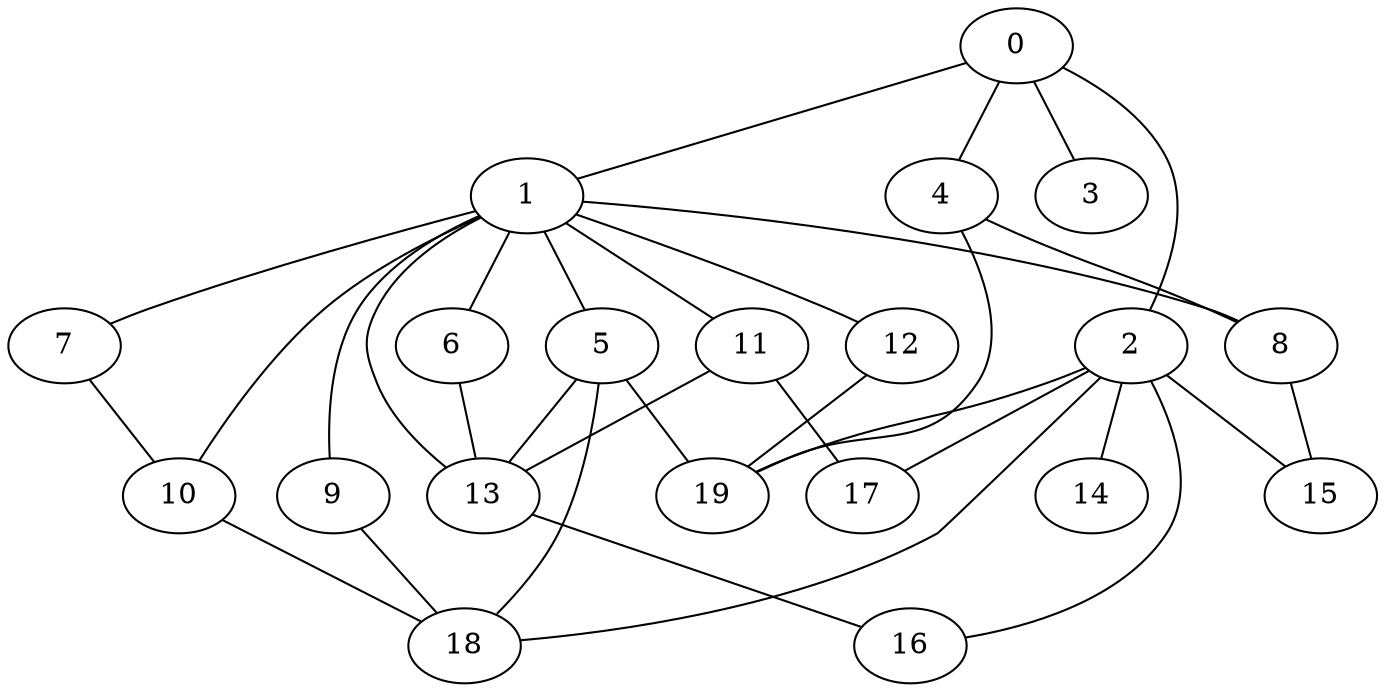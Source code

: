 graph graphname {0--1
0--2
0--3
0--4
1--5
1--6
1--7
1--8
1--9
1--10
1--11
1--12
1--13
2--14
2--15
2--16
2--17
2--18
2--19
4--8
4--19
5--13
5--18
5--19
6--13
7--10
8--15
9--18
10--18
11--13
11--17
12--19
13--16
}